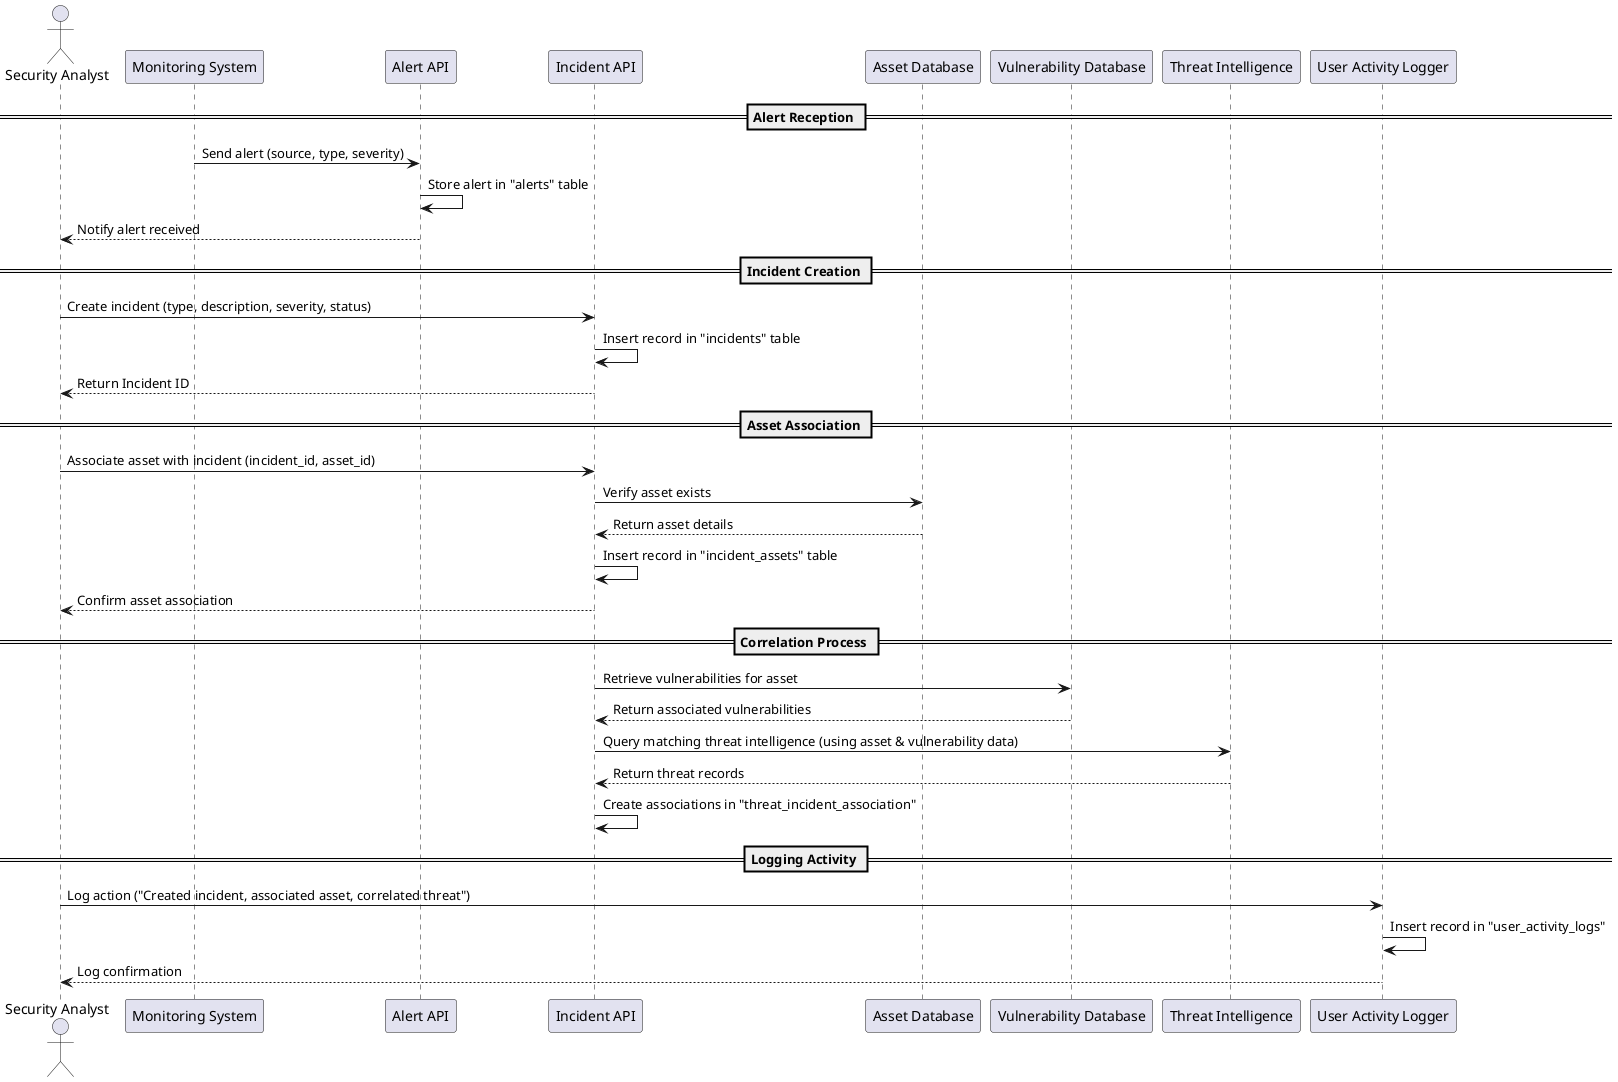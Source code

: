 @startuml
actor "Security Analyst" as SA
participant "Monitoring System" as MS
participant "Alert API" as AlertAPI
participant "Incident API" as IncidentAPI
participant "Asset Database" as AssetDB
participant "Vulnerability Database" as VulnDB
participant "Threat Intelligence" as TI
participant "User Activity Logger" as ActivityLog

== Alert Reception ==
MS -> AlertAPI: Send alert (source, type, severity)
AlertAPI -> AlertAPI: Store alert in "alerts" table
AlertAPI --> SA: Notify alert received

== Incident Creation ==
SA -> IncidentAPI: Create incident (type, description, severity, status)
IncidentAPI -> IncidentAPI: Insert record in "incidents" table
IncidentAPI --> SA: Return Incident ID

== Asset Association ==
SA -> IncidentAPI: Associate asset with incident (incident_id, asset_id)
IncidentAPI -> AssetDB: Verify asset exists
AssetDB --> IncidentAPI: Return asset details
IncidentAPI -> IncidentAPI: Insert record in "incident_assets" table
IncidentAPI --> SA: Confirm asset association

== Correlation Process ==
IncidentAPI -> VulnDB: Retrieve vulnerabilities for asset
VulnDB --> IncidentAPI: Return associated vulnerabilities
IncidentAPI -> TI: Query matching threat intelligence (using asset & vulnerability data)
TI --> IncidentAPI: Return threat records
IncidentAPI -> IncidentAPI: Create associations in "threat_incident_association"
  
== Logging Activity ==
SA -> ActivityLog: Log action ("Created incident, associated asset, correlated threat")
ActivityLog -> ActivityLog: Insert record in "user_activity_logs"
ActivityLog --> SA: Log confirmation

@enduml


